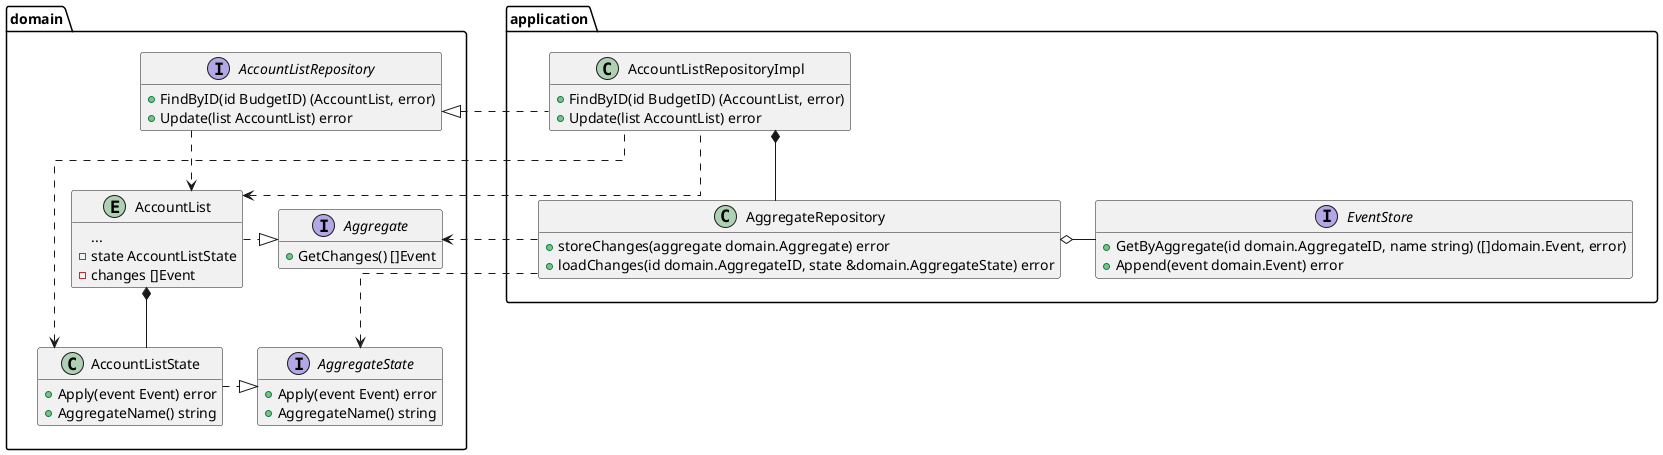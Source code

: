 @startuml
hide empty fields
hide empty methods
skinparam linetype ortho

package domain {

interface AggregateState {
 +Apply(event Event) error
 +AggregateName() string
}

class AccountListState {
 +Apply(event Event) error
 +AggregateName() string
}

interface Aggregate {
 +GetChanges() []Event
}

entity AccountList {
 ...
 -state AccountListState
 -changes []Event
}

interface AccountListRepository {
 +FindByID(id BudgetID) (AccountList, error)
 +Update(list AccountList) error
}

}


package application {

class AccountListRepositoryImpl {
+FindByID(id BudgetID) (AccountList, error)
+Update(list AccountList) error
}

class AggregateRepository {
 +storeChanges(aggregate domain.Aggregate) error
 +loadChanges(id domain.AggregateID, state &domain.AggregateState) error
}

interface EventStore {
 +GetByAggregate(id domain.AggregateID, name string) ([]domain.Event, error)
 +Append(event domain.Event) error
}

}

domain -[hidden]right- application

AccountList .right.|> Aggregate
AccountList *-down- AccountListState
AccountListState .right.|> AggregateState
AccountListRepository .down.> AccountList

AccountListRepositoryImpl .left.> AccountList
AccountListRepositoryImpl .left.> AccountListState
AccountListRepositoryImpl .left.|> AccountListRepository
AccountListRepositoryImpl *-down- AggregateRepository

AggregateRepository .down.> Aggregate
AggregateRepository .down.> AggregateState
AggregateRepository o-right- EventStore

@enduml